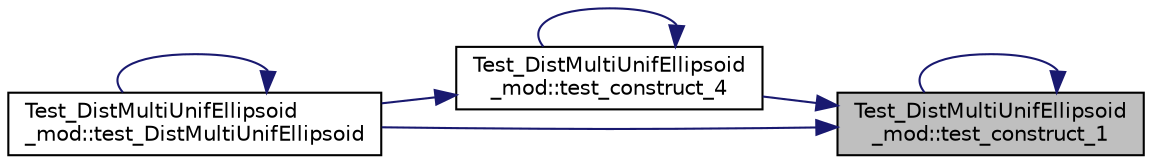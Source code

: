 digraph "Test_DistMultiUnifEllipsoid_mod::test_construct_1"
{
 // LATEX_PDF_SIZE
  edge [fontname="Helvetica",fontsize="10",labelfontname="Helvetica",labelfontsize="10"];
  node [fontname="Helvetica",fontsize="10",shape=record];
  rankdir="RL";
  Node1 [label="Test_DistMultiUnifEllipsoid\l_mod::test_construct_1",height=0.2,width=0.4,color="black", fillcolor="grey75", style="filled", fontcolor="black",tooltip="Test the construction of an ellipsoidal MVU distribution with minimal input argument (ndim)."];
  Node1 -> Node1 [dir="back",color="midnightblue",fontsize="10",style="solid",fontname="Helvetica"];
  Node1 -> Node2 [dir="back",color="midnightblue",fontsize="10",style="solid",fontname="Helvetica"];
  Node2 [label="Test_DistMultiUnifEllipsoid\l_mod::test_construct_4",height=0.2,width=0.4,color="black", fillcolor="white", style="filled",URL="$namespaceTest__DistMultiUnifEllipsoid__mod.html#a26e21423551e68a4a406aea2e3a3af26",tooltip="Test the construction of an ellipsoidal MVU distribution with the input argument ndim and Mean and Re..."];
  Node2 -> Node2 [dir="back",color="midnightblue",fontsize="10",style="solid",fontname="Helvetica"];
  Node2 -> Node3 [dir="back",color="midnightblue",fontsize="10",style="solid",fontname="Helvetica"];
  Node3 [label="Test_DistMultiUnifEllipsoid\l_mod::test_DistMultiUnifEllipsoid",height=0.2,width=0.4,color="black", fillcolor="white", style="filled",URL="$namespaceTest__DistMultiUnifEllipsoid__mod.html#ab44e05d86d1a96e2301f26964ffee20c",tooltip=" "];
  Node3 -> Node3 [dir="back",color="midnightblue",fontsize="10",style="solid",fontname="Helvetica"];
  Node1 -> Node3 [dir="back",color="midnightblue",fontsize="10",style="solid",fontname="Helvetica"];
}
